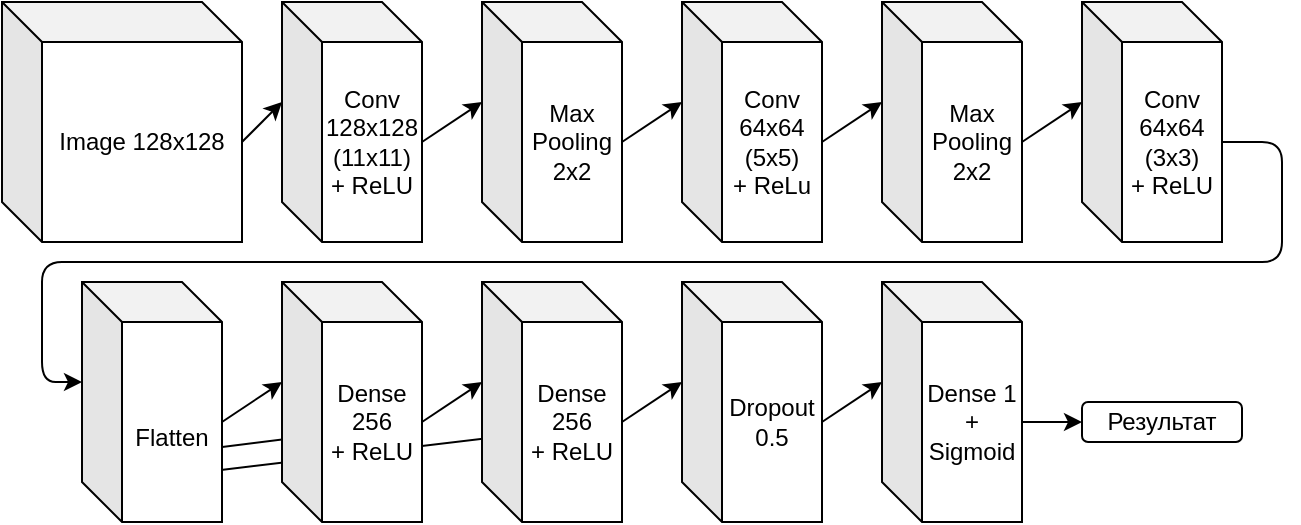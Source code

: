 <mxfile version="10.7.5" type="device"><diagram id="fRWGciAGfcaYhtr2afhY" name="Page-1"><mxGraphModel dx="914" dy="567" grid="1" gridSize="10" guides="1" tooltips="1" connect="1" arrows="1" fold="1" page="1" pageScale="1" pageWidth="827" pageHeight="1169" math="0" shadow="0"><root><mxCell id="0"/><mxCell id="1" parent="0"/><mxCell id="hhlc1SQrMWTUdMdoGlBH-1" value="Image 128x128" style="shape=cube;whiteSpace=wrap;html=1;boundedLbl=1;backgroundOutline=1;darkOpacity=0.05;darkOpacity2=0.1;" parent="1" vertex="1"><mxGeometry x="80" y="240" width="120" height="120" as="geometry"/></mxCell><mxCell id="hhlc1SQrMWTUdMdoGlBH-2" value="" style="endArrow=classic;html=1;exitX=0;exitY=0;exitDx=120;exitDy=70;exitPerimeter=0;entryX=0;entryY=0;entryDx=0;entryDy=50;entryPerimeter=0;" parent="1" source="hhlc1SQrMWTUdMdoGlBH-1" target="hhlc1SQrMWTUdMdoGlBH-3" edge="1"><mxGeometry width="50" height="50" relative="1" as="geometry"><mxPoint x="80" y="410" as="sourcePoint"/><mxPoint x="250" y="310" as="targetPoint"/></mxGeometry></mxCell><mxCell id="hhlc1SQrMWTUdMdoGlBH-3" value="Conv&lt;br&gt;128x128&lt;br&gt;(11x11)&lt;br&gt;+ ReLU&lt;br&gt;" style="shape=cube;whiteSpace=wrap;html=1;boundedLbl=1;backgroundOutline=1;darkOpacity=0.05;darkOpacity2=0.1;" parent="1" vertex="1"><mxGeometry x="220" y="240" width="70" height="120" as="geometry"/></mxCell><mxCell id="hhlc1SQrMWTUdMdoGlBH-4" value="Max&lt;br&gt;Pooling&lt;br&gt;2x2&lt;br&gt;" style="shape=cube;whiteSpace=wrap;html=1;boundedLbl=1;backgroundOutline=1;darkOpacity=0.05;darkOpacity2=0.1;" parent="1" vertex="1"><mxGeometry x="320" y="240" width="70" height="120" as="geometry"/></mxCell><mxCell id="hhlc1SQrMWTUdMdoGlBH-7" value="Conv&lt;br&gt;64x64&lt;br&gt;(5x5)&lt;br&gt;+ ReLu&lt;br&gt;" style="shape=cube;whiteSpace=wrap;html=1;boundedLbl=1;backgroundOutline=1;darkOpacity=0.05;darkOpacity2=0.1;" parent="1" vertex="1"><mxGeometry x="420" y="240" width="70" height="120" as="geometry"/></mxCell><mxCell id="hhlc1SQrMWTUdMdoGlBH-8" value="Max&lt;br&gt;Pooling&lt;br&gt;2x2&lt;br&gt;" style="shape=cube;whiteSpace=wrap;html=1;boundedLbl=1;backgroundOutline=1;darkOpacity=0.05;darkOpacity2=0.1;" parent="1" vertex="1"><mxGeometry x="520" y="240" width="70" height="120" as="geometry"/></mxCell><mxCell id="hhlc1SQrMWTUdMdoGlBH-10" value="" style="endArrow=classic;html=1;exitX=0;exitY=0;exitDx=70;exitDy=70;exitPerimeter=0;entryX=0;entryY=0;entryDx=0;entryDy=50;entryPerimeter=0;" parent="1" source="hhlc1SQrMWTUdMdoGlBH-3" target="hhlc1SQrMWTUdMdoGlBH-4" edge="1"><mxGeometry width="50" height="50" relative="1" as="geometry"><mxPoint x="210" y="320" as="sourcePoint"/><mxPoint x="228" y="319" as="targetPoint"/></mxGeometry></mxCell><mxCell id="hhlc1SQrMWTUdMdoGlBH-11" value="" style="endArrow=classic;html=1;exitX=0;exitY=0;exitDx=70;exitDy=70;exitPerimeter=0;entryX=0;entryY=0;entryDx=0;entryDy=50;entryPerimeter=0;" parent="1" source="hhlc1SQrMWTUdMdoGlBH-4" target="hhlc1SQrMWTUdMdoGlBH-7" edge="1"><mxGeometry width="50" height="50" relative="1" as="geometry"><mxPoint x="220" y="330" as="sourcePoint"/><mxPoint x="238" y="329" as="targetPoint"/></mxGeometry></mxCell><mxCell id="hhlc1SQrMWTUdMdoGlBH-12" value="" style="endArrow=classic;html=1;exitX=0;exitY=0;exitDx=70;exitDy=70;exitPerimeter=0;entryX=0;entryY=0;entryDx=0;entryDy=50;entryPerimeter=0;" parent="1" source="hhlc1SQrMWTUdMdoGlBH-7" target="hhlc1SQrMWTUdMdoGlBH-8" edge="1"><mxGeometry width="50" height="50" relative="1" as="geometry"><mxPoint x="230" y="340" as="sourcePoint"/><mxPoint x="248" y="339" as="targetPoint"/></mxGeometry></mxCell><mxCell id="hhlc1SQrMWTUdMdoGlBH-13" value="" style="endArrow=classic;html=1;entryX=0;entryY=0;entryDx=0;entryDy=50;entryPerimeter=0;exitX=0;exitY=0;exitDx=70;exitDy=70;exitPerimeter=0;" parent="1" source="76Q6MIDNwpxPtVfXAgTP-6" target="76Q6MIDNwpxPtVfXAgTP-4" edge="1"><mxGeometry width="50" height="50" relative="1" as="geometry"><mxPoint x="730" y="310" as="sourcePoint"/><mxPoint x="120" y="430" as="targetPoint"/><Array as="points"><mxPoint x="720" y="310"/><mxPoint x="720" y="370"/><mxPoint x="100" y="370"/><mxPoint x="100" y="430"/></Array></mxGeometry></mxCell><mxCell id="hhlc1SQrMWTUdMdoGlBH-18" value="" style="endArrow=classic;html=1;exitX=0;exitY=0;exitDx=70;exitDy=70;exitPerimeter=0;entryX=0;entryY=0;entryDx=0;entryDy=50;entryPerimeter=0;" parent="1" target="hhlc1SQrMWTUdMdoGlBH-15" edge="1"><mxGeometry width="50" height="50" relative="1" as="geometry"><mxPoint x="290" y="450" as="sourcePoint"/><mxPoint x="138" y="469" as="targetPoint"/></mxGeometry></mxCell><mxCell id="hhlc1SQrMWTUdMdoGlBH-19" value="" style="endArrow=classic;html=1;exitX=0;exitY=0;exitDx=70;exitDy=70;exitPerimeter=0;entryX=0;entryY=0;entryDx=0;entryDy=50;entryPerimeter=0;" parent="1" target="hhlc1SQrMWTUdMdoGlBH-16" edge="1"><mxGeometry width="50" height="50" relative="1" as="geometry"><mxPoint x="390" y="450" as="sourcePoint"/><mxPoint x="148" y="479" as="targetPoint"/></mxGeometry></mxCell><mxCell id="hhlc1SQrMWTUdMdoGlBH-21" value="Dense&lt;br&gt;256&lt;br&gt;+ ReLU&lt;br&gt;" style="shape=cube;whiteSpace=wrap;html=1;boundedLbl=1;backgroundOutline=1;darkOpacity=0.05;darkOpacity2=0.1;" parent="1" vertex="1"><mxGeometry x="220" y="380" width="70" height="120" as="geometry"/></mxCell><mxCell id="hhlc1SQrMWTUdMdoGlBH-22" value="Dense&lt;br&gt;256&lt;br&gt;+ ReLU&lt;br&gt;" style="shape=cube;whiteSpace=wrap;html=1;boundedLbl=1;backgroundOutline=1;darkOpacity=0.05;darkOpacity2=0.1;" parent="1" vertex="1"><mxGeometry x="320" y="380" width="70" height="120" as="geometry"/></mxCell><mxCell id="hhlc1SQrMWTUdMdoGlBH-23" value="Dropout&lt;br&gt;0.5&lt;br&gt;" style="shape=cube;whiteSpace=wrap;html=1;boundedLbl=1;backgroundOutline=1;darkOpacity=0.05;darkOpacity2=0.1;" parent="1" vertex="1"><mxGeometry x="420" y="380" width="70" height="120" as="geometry"/></mxCell><mxCell id="hhlc1SQrMWTUdMdoGlBH-25" value="" style="endArrow=classic;html=1;exitX=0;exitY=0;exitDx=70;exitDy=70;exitPerimeter=0;entryX=0;entryY=0;entryDx=0;entryDy=50;entryPerimeter=0;" parent="1" source="hhlc1SQrMWTUdMdoGlBH-21" target="hhlc1SQrMWTUdMdoGlBH-22" edge="1"><mxGeometry width="50" height="50" relative="1" as="geometry"><mxPoint x="120" y="470" as="sourcePoint"/><mxPoint x="138" y="469" as="targetPoint"/></mxGeometry></mxCell><mxCell id="hhlc1SQrMWTUdMdoGlBH-26" value="" style="endArrow=classic;html=1;exitX=0;exitY=0;exitDx=70;exitDy=70;exitPerimeter=0;entryX=0;entryY=0;entryDx=0;entryDy=50;entryPerimeter=0;" parent="1" source="hhlc1SQrMWTUdMdoGlBH-22" target="hhlc1SQrMWTUdMdoGlBH-23" edge="1"><mxGeometry width="50" height="50" relative="1" as="geometry"><mxPoint x="130" y="480" as="sourcePoint"/><mxPoint x="148" y="479" as="targetPoint"/></mxGeometry></mxCell><mxCell id="hhlc1SQrMWTUdMdoGlBH-29" value="" style="endArrow=classic;html=1;exitX=0;exitY=0;exitDx=70;exitDy=70;exitPerimeter=0;entryX=0;entryY=0.5;entryDx=0;entryDy=0;" parent="1" source="76Q6MIDNwpxPtVfXAgTP-1" target="hhlc1SQrMWTUdMdoGlBH-30" edge="1"><mxGeometry width="50" height="50" relative="1" as="geometry"><mxPoint x="600" y="460" as="sourcePoint"/><mxPoint x="920" y="450" as="targetPoint"/></mxGeometry></mxCell><mxCell id="hhlc1SQrMWTUdMdoGlBH-30" value="Результат" style="rounded=1;whiteSpace=wrap;html=1;" parent="1" vertex="1"><mxGeometry x="620" y="440" width="80" height="20" as="geometry"/></mxCell><mxCell id="76Q6MIDNwpxPtVfXAgTP-1" value="Dense 1&lt;br&gt;+ Sigmoid&lt;br&gt;" style="shape=cube;whiteSpace=wrap;html=1;boundedLbl=1;backgroundOutline=1;darkOpacity=0.05;darkOpacity2=0.1;" vertex="1" parent="1"><mxGeometry x="520" y="380" width="70" height="120" as="geometry"/></mxCell><mxCell id="76Q6MIDNwpxPtVfXAgTP-4" value="&lt;br&gt;Flatten&lt;br&gt;" style="shape=cube;whiteSpace=wrap;html=1;boundedLbl=1;backgroundOutline=1;darkOpacity=0.05;darkOpacity2=0.1;" vertex="1" parent="1"><mxGeometry x="120" y="380" width="70" height="120" as="geometry"/></mxCell><mxCell id="76Q6MIDNwpxPtVfXAgTP-6" value="Conv&lt;br&gt;64x64&lt;br&gt;(3x3)&lt;br&gt;+&amp;nbsp;ReLU&lt;br&gt;" style="shape=cube;whiteSpace=wrap;html=1;boundedLbl=1;backgroundOutline=1;darkOpacity=0.05;darkOpacity2=0.1;" vertex="1" parent="1"><mxGeometry x="620" y="240" width="70" height="120" as="geometry"/></mxCell><mxCell id="76Q6MIDNwpxPtVfXAgTP-7" value="" style="endArrow=classic;html=1;exitX=0;exitY=0;exitDx=70;exitDy=70;exitPerimeter=0;entryX=0;entryY=0;entryDx=0;entryDy=50;entryPerimeter=0;" edge="1" parent="1" source="hhlc1SQrMWTUdMdoGlBH-8" target="76Q6MIDNwpxPtVfXAgTP-6"><mxGeometry width="50" height="50" relative="1" as="geometry"><mxPoint x="500" y="320" as="sourcePoint"/><mxPoint x="530" y="300" as="targetPoint"/></mxGeometry></mxCell><mxCell id="76Q6MIDNwpxPtVfXAgTP-8" value="" style="endArrow=classic;html=1;exitX=0;exitY=0;exitDx=70;exitDy=70;exitPerimeter=0;entryX=0;entryY=0;entryDx=0;entryDy=50;entryPerimeter=0;" edge="1" parent="1" source="76Q6MIDNwpxPtVfXAgTP-4" target="hhlc1SQrMWTUdMdoGlBH-21"><mxGeometry width="50" height="50" relative="1" as="geometry"><mxPoint x="90" y="450" as="sourcePoint"/><mxPoint x="120" y="430" as="targetPoint"/></mxGeometry></mxCell><mxCell id="76Q6MIDNwpxPtVfXAgTP-10" value="" style="endArrow=classic;html=1;exitX=0;exitY=0;exitDx=70;exitDy=70;exitPerimeter=0;entryX=0;entryY=0;entryDx=0;entryDy=50;entryPerimeter=0;" edge="1" parent="1" source="hhlc1SQrMWTUdMdoGlBH-23" target="76Q6MIDNwpxPtVfXAgTP-1"><mxGeometry width="50" height="50" relative="1" as="geometry"><mxPoint x="200" y="460" as="sourcePoint"/><mxPoint x="230" y="440" as="targetPoint"/></mxGeometry></mxCell></root></mxGraphModel></diagram></mxfile>
